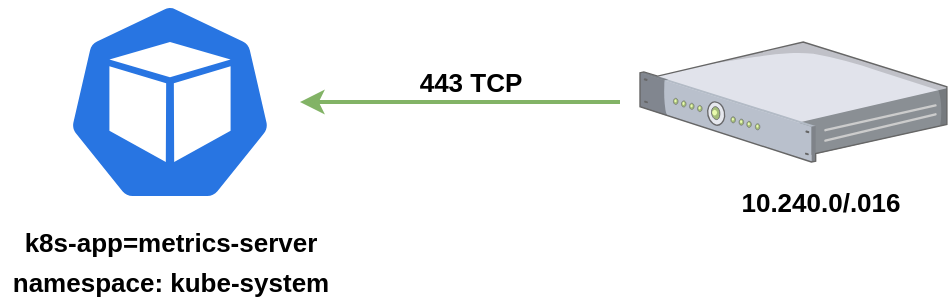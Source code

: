 <mxfile version="13.0.1" type="device"><diagram id="ebfBUYOBSMNZr8cikM1-" name="Page-1"><mxGraphModel dx="1086" dy="806" grid="1" gridSize="10" guides="1" tooltips="1" connect="1" arrows="1" fold="1" page="1" pageScale="1" pageWidth="1100" pageHeight="850" math="0" shadow="0"><root><mxCell id="0"/><mxCell id="1" parent="0"/><mxCell id="P09OmpHbPz5l5dCkKXNu-1" value="" style="html=1;dashed=0;whitespace=wrap;fillColor=#2875E2;strokeColor=#ffffff;points=[[0.005,0.63,0],[0.1,0.2,0],[0.9,0.2,0],[0.5,0,0],[0.995,0.63,0],[0.72,0.99,0],[0.5,1,0],[0.28,0.99,0]];shape=mxgraph.kubernetes.icon;prIcon=pod;rounded=1;" vertex="1" parent="1"><mxGeometry x="360" y="320" width="110" height="100" as="geometry"/></mxCell><mxCell id="P09OmpHbPz5l5dCkKXNu-2" value="&lt;span style=&quot;font-size: 13px&quot;&gt;&lt;b&gt;k8s-app=metrics-server&lt;/b&gt;&lt;/span&gt;" style="text;html=1;align=center;verticalAlign=middle;resizable=0;points=[];autosize=1;" vertex="1" parent="1"><mxGeometry x="335" y="430" width="160" height="20" as="geometry"/></mxCell><mxCell id="P09OmpHbPz5l5dCkKXNu-3" value="&lt;b&gt;&lt;font style=&quot;font-size: 13px&quot;&gt;namespace: kube-system&lt;/font&gt;&lt;/b&gt;" style="text;html=1;align=center;verticalAlign=middle;resizable=0;points=[];autosize=1;" vertex="1" parent="1"><mxGeometry x="330" y="450" width="170" height="20" as="geometry"/></mxCell><mxCell id="P09OmpHbPz5l5dCkKXNu-4" value="&lt;b&gt;&lt;font style=&quot;font-size: 13px&quot;&gt;10.240.0/.016&lt;/font&gt;&lt;/b&gt;" style="text;html=1;align=center;verticalAlign=middle;resizable=0;points=[];autosize=1;" vertex="1" parent="1"><mxGeometry x="690" y="410" width="100" height="20" as="geometry"/></mxCell><mxCell id="P09OmpHbPz5l5dCkKXNu-5" value="" style="endArrow=classic;html=1;strokeWidth=2;fillColor=#d5e8d4;strokeColor=#82b366;" edge="1" parent="1"><mxGeometry width="50" height="50" relative="1" as="geometry"><mxPoint x="640" y="370" as="sourcePoint"/><mxPoint x="480" y="370" as="targetPoint"/></mxGeometry></mxCell><mxCell id="P09OmpHbPz5l5dCkKXNu-6" value="" style="verticalLabelPosition=bottom;aspect=fixed;html=1;verticalAlign=top;strokeColor=none;align=center;outlineConnect=0;shape=mxgraph.citrix.1u_2u_server;" vertex="1" parent="1"><mxGeometry x="650" y="340" width="153.45" height="60" as="geometry"/></mxCell><mxCell id="P09OmpHbPz5l5dCkKXNu-7" value="&lt;b&gt;&lt;font style=&quot;font-size: 13px&quot;&gt;443 TCP&lt;/font&gt;&lt;/b&gt;" style="text;html=1;align=center;verticalAlign=middle;resizable=0;points=[];autosize=1;" vertex="1" parent="1"><mxGeometry x="530" y="350" width="70" height="20" as="geometry"/></mxCell></root></mxGraphModel></diagram></mxfile>